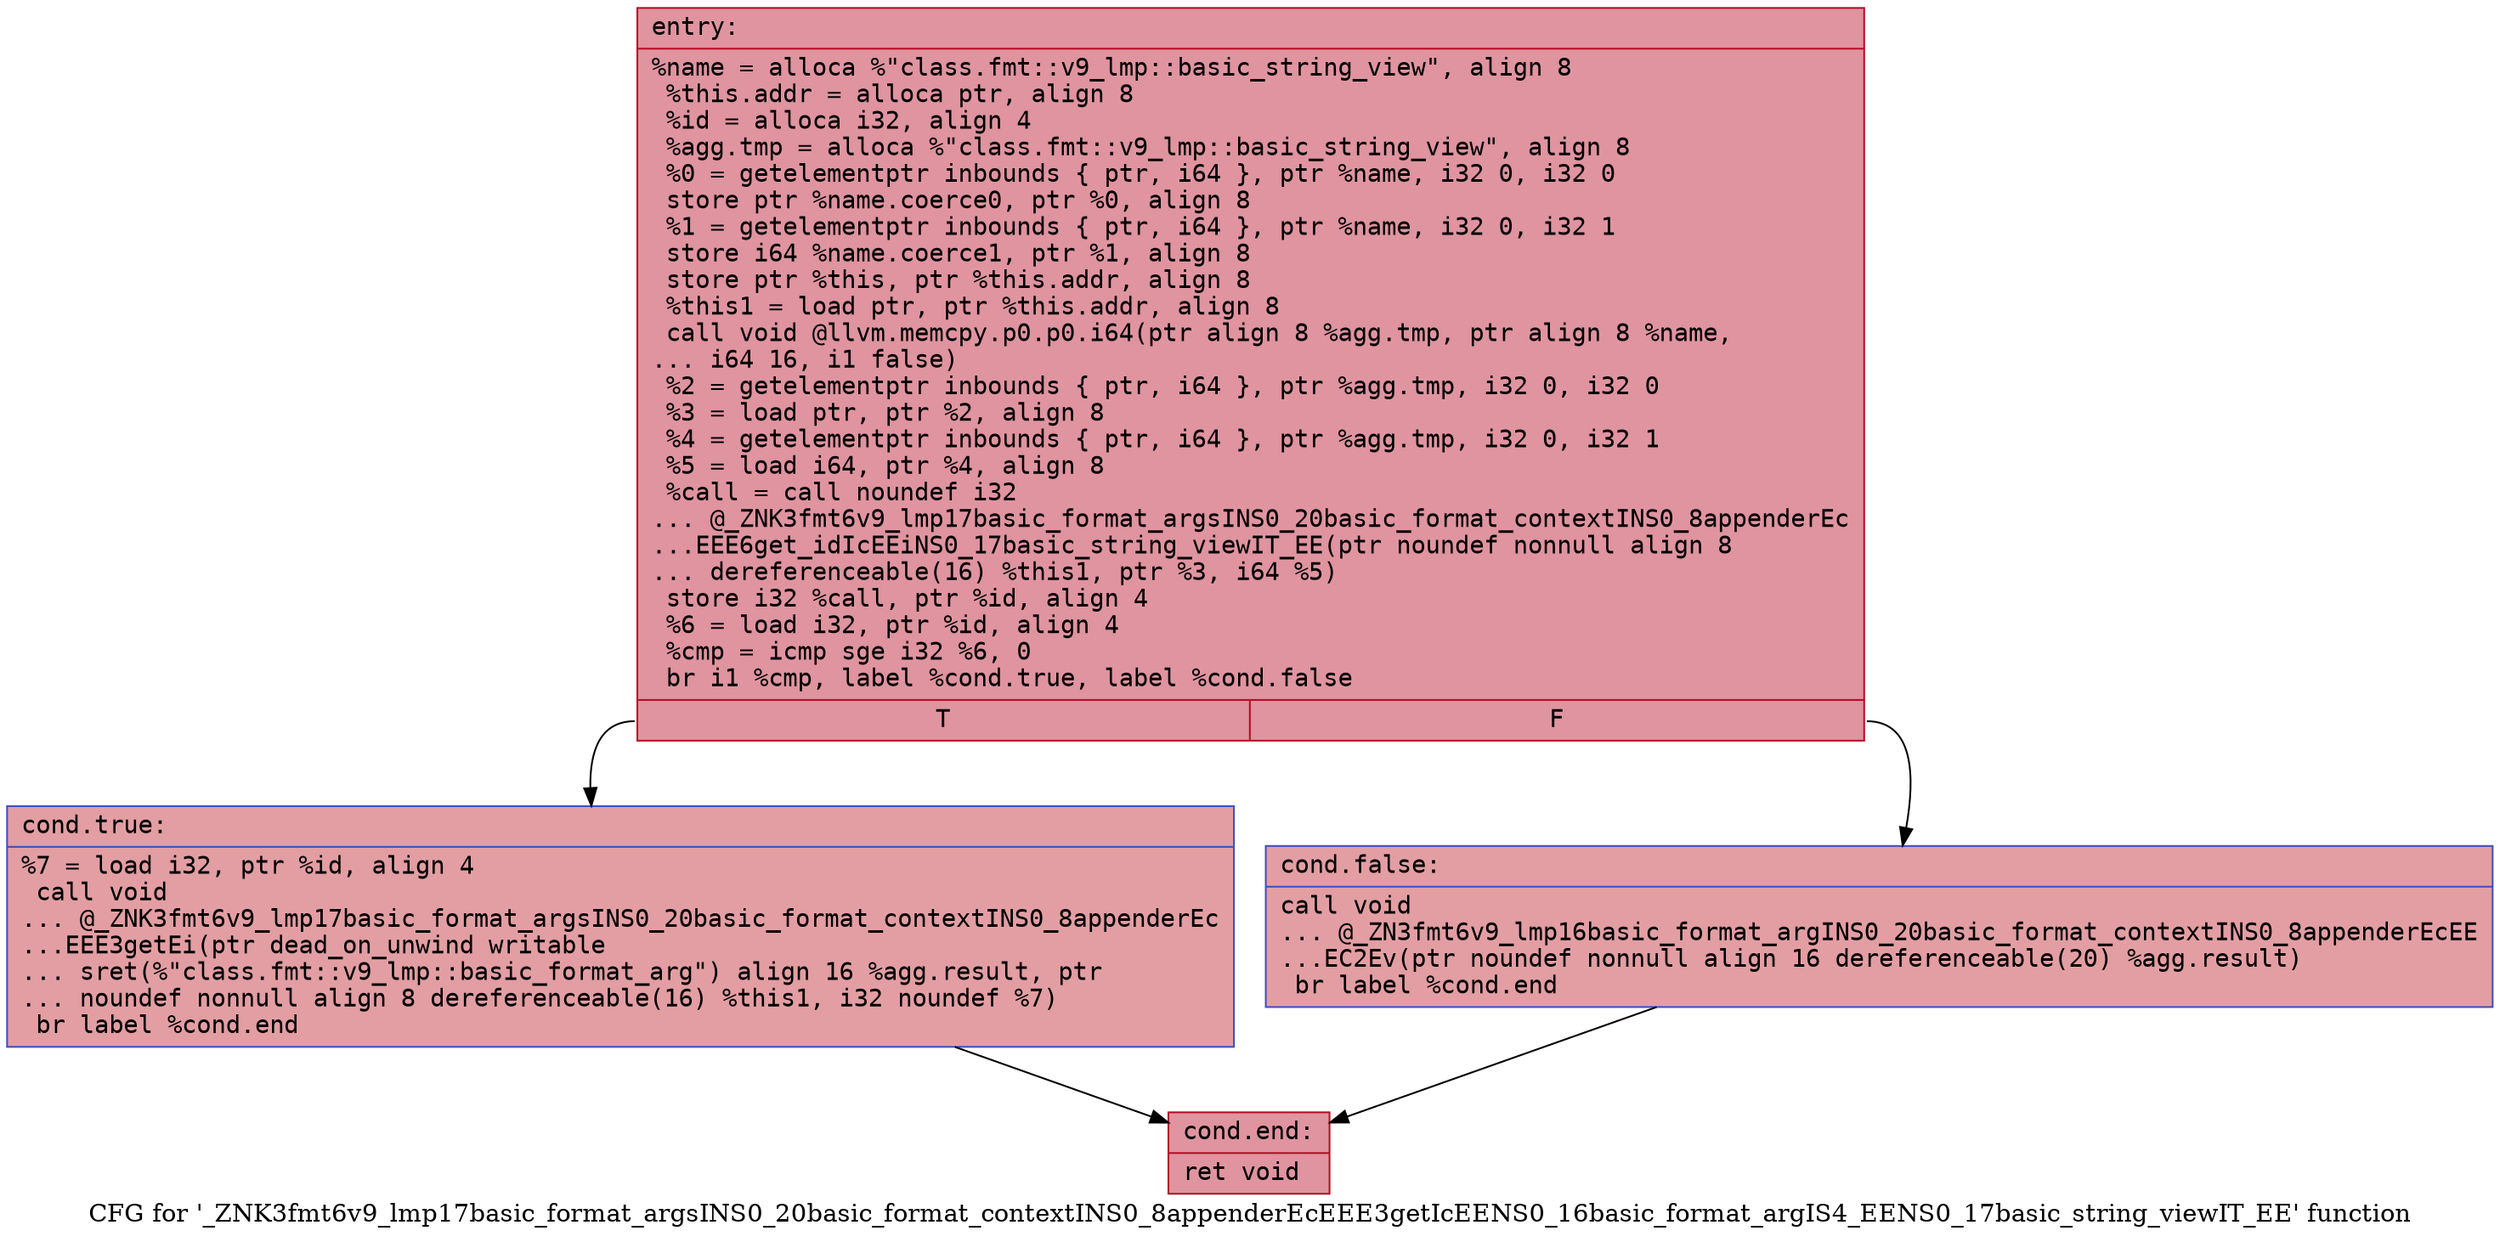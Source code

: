 digraph "CFG for '_ZNK3fmt6v9_lmp17basic_format_argsINS0_20basic_format_contextINS0_8appenderEcEEE3getIcEENS0_16basic_format_argIS4_EENS0_17basic_string_viewIT_EE' function" {
	label="CFG for '_ZNK3fmt6v9_lmp17basic_format_argsINS0_20basic_format_contextINS0_8appenderEcEEE3getIcEENS0_16basic_format_argIS4_EENS0_17basic_string_viewIT_EE' function";

	Node0x556bfeb2fb50 [shape=record,color="#b70d28ff", style=filled, fillcolor="#b70d2870" fontname="Courier",label="{entry:\l|  %name = alloca %\"class.fmt::v9_lmp::basic_string_view\", align 8\l  %this.addr = alloca ptr, align 8\l  %id = alloca i32, align 4\l  %agg.tmp = alloca %\"class.fmt::v9_lmp::basic_string_view\", align 8\l  %0 = getelementptr inbounds \{ ptr, i64 \}, ptr %name, i32 0, i32 0\l  store ptr %name.coerce0, ptr %0, align 8\l  %1 = getelementptr inbounds \{ ptr, i64 \}, ptr %name, i32 0, i32 1\l  store i64 %name.coerce1, ptr %1, align 8\l  store ptr %this, ptr %this.addr, align 8\l  %this1 = load ptr, ptr %this.addr, align 8\l  call void @llvm.memcpy.p0.p0.i64(ptr align 8 %agg.tmp, ptr align 8 %name,\l... i64 16, i1 false)\l  %2 = getelementptr inbounds \{ ptr, i64 \}, ptr %agg.tmp, i32 0, i32 0\l  %3 = load ptr, ptr %2, align 8\l  %4 = getelementptr inbounds \{ ptr, i64 \}, ptr %agg.tmp, i32 0, i32 1\l  %5 = load i64, ptr %4, align 8\l  %call = call noundef i32\l... @_ZNK3fmt6v9_lmp17basic_format_argsINS0_20basic_format_contextINS0_8appenderEc\l...EEE6get_idIcEEiNS0_17basic_string_viewIT_EE(ptr noundef nonnull align 8\l... dereferenceable(16) %this1, ptr %3, i64 %5)\l  store i32 %call, ptr %id, align 4\l  %6 = load i32, ptr %id, align 4\l  %cmp = icmp sge i32 %6, 0\l  br i1 %cmp, label %cond.true, label %cond.false\l|{<s0>T|<s1>F}}"];
	Node0x556bfeb2fb50:s0 -> Node0x556bfeb30720[tooltip="entry -> cond.true\nProbability 50.00%" ];
	Node0x556bfeb2fb50:s1 -> Node0x556bfeb30910[tooltip="entry -> cond.false\nProbability 50.00%" ];
	Node0x556bfeb30720 [shape=record,color="#3d50c3ff", style=filled, fillcolor="#be242e70" fontname="Courier",label="{cond.true:\l|  %7 = load i32, ptr %id, align 4\l  call void\l... @_ZNK3fmt6v9_lmp17basic_format_argsINS0_20basic_format_contextINS0_8appenderEc\l...EEE3getEi(ptr dead_on_unwind writable\l... sret(%\"class.fmt::v9_lmp::basic_format_arg\") align 16 %agg.result, ptr\l... noundef nonnull align 8 dereferenceable(16) %this1, i32 noundef %7)\l  br label %cond.end\l}"];
	Node0x556bfeb30720 -> Node0x556bfeb30b50[tooltip="cond.true -> cond.end\nProbability 100.00%" ];
	Node0x556bfeb30910 [shape=record,color="#3d50c3ff", style=filled, fillcolor="#be242e70" fontname="Courier",label="{cond.false:\l|  call void\l... @_ZN3fmt6v9_lmp16basic_format_argINS0_20basic_format_contextINS0_8appenderEcEE\l...EC2Ev(ptr noundef nonnull align 16 dereferenceable(20) %agg.result)\l  br label %cond.end\l}"];
	Node0x556bfeb30910 -> Node0x556bfeb30b50[tooltip="cond.false -> cond.end\nProbability 100.00%" ];
	Node0x556bfeb30b50 [shape=record,color="#b70d28ff", style=filled, fillcolor="#b70d2870" fontname="Courier",label="{cond.end:\l|  ret void\l}"];
}
